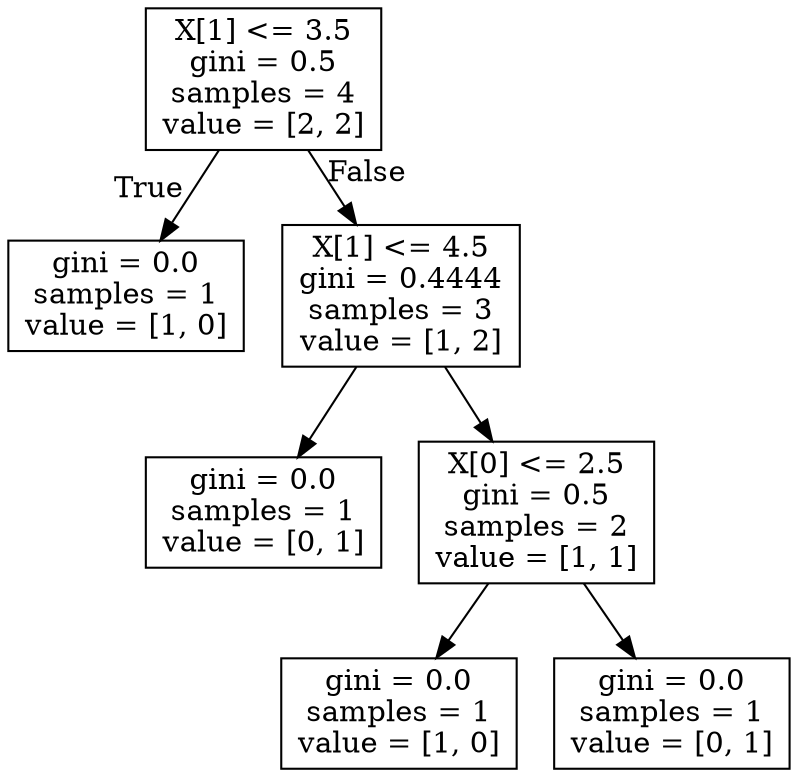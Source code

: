 digraph Tree {
node [shape=box] ;
0 [label="X[1] <= 3.5\ngini = 0.5\nsamples = 4\nvalue = [2, 2]"] ;
1 [label="gini = 0.0\nsamples = 1\nvalue = [1, 0]"] ;
0 -> 1 [labeldistance=2.5, labelangle=45, headlabel="True"] ;
2 [label="X[1] <= 4.5\ngini = 0.4444\nsamples = 3\nvalue = [1, 2]"] ;
0 -> 2 [labeldistance=2.5, labelangle=-45, headlabel="False"] ;
3 [label="gini = 0.0\nsamples = 1\nvalue = [0, 1]"] ;
2 -> 3 ;
4 [label="X[0] <= 2.5\ngini = 0.5\nsamples = 2\nvalue = [1, 1]"] ;
2 -> 4 ;
5 [label="gini = 0.0\nsamples = 1\nvalue = [1, 0]"] ;
4 -> 5 ;
6 [label="gini = 0.0\nsamples = 1\nvalue = [0, 1]"] ;
4 -> 6 ;
}